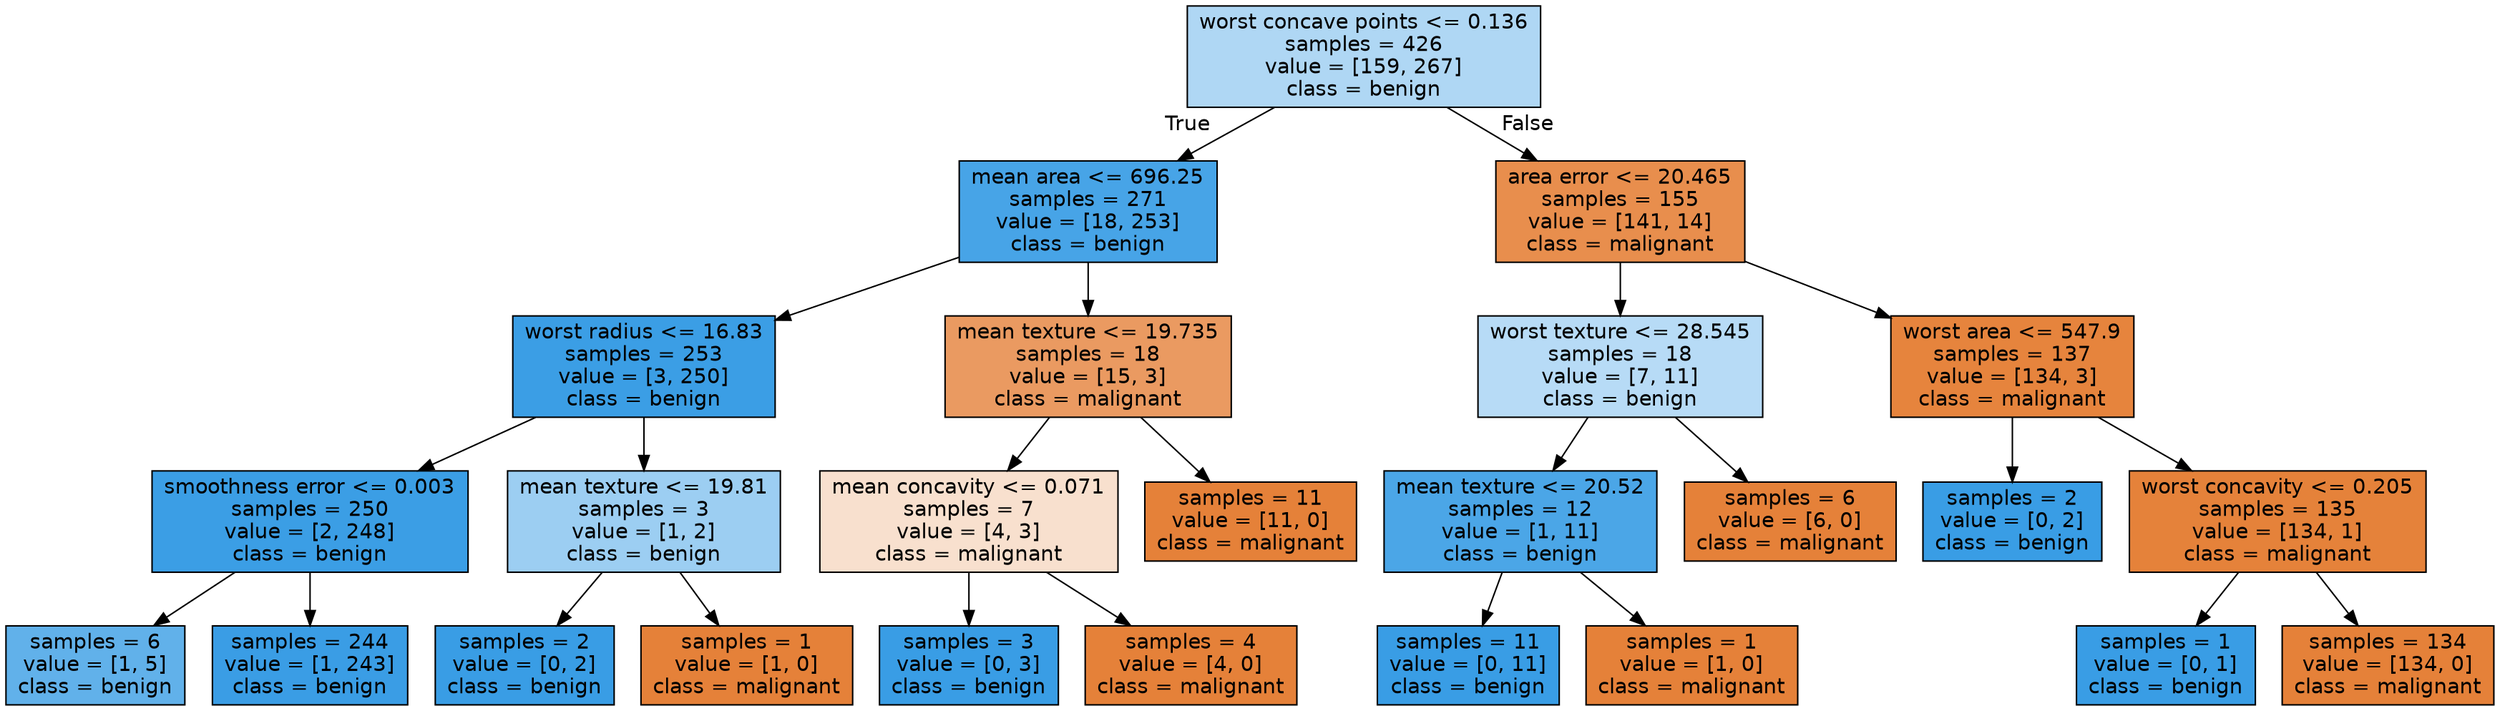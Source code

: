 digraph Tree {
node [shape=box, style="filled", color="black", fontname="helvetica"] ;
edge [fontname="helvetica"] ;
0 [label="worst concave points <= 0.136\nsamples = 426\nvalue = [159, 267]\nclass = benign", fillcolor="#afd7f4"] ;
1 [label="mean area <= 696.25\nsamples = 271\nvalue = [18, 253]\nclass = benign", fillcolor="#47a4e7"] ;
0 -> 1 [labeldistance=2.5, labelangle=45, headlabel="True"] ;
2 [label="worst radius <= 16.83\nsamples = 253\nvalue = [3, 250]\nclass = benign", fillcolor="#3b9ee5"] ;
1 -> 2 ;
3 [label="smoothness error <= 0.003\nsamples = 250\nvalue = [2, 248]\nclass = benign", fillcolor="#3b9ee5"] ;
2 -> 3 ;
4 [label="samples = 6\nvalue = [1, 5]\nclass = benign", fillcolor="#61b1ea"] ;
3 -> 4 ;
5 [label="samples = 244\nvalue = [1, 243]\nclass = benign", fillcolor="#3a9de5"] ;
3 -> 5 ;
6 [label="mean texture <= 19.81\nsamples = 3\nvalue = [1, 2]\nclass = benign", fillcolor="#9ccef2"] ;
2 -> 6 ;
7 [label="samples = 2\nvalue = [0, 2]\nclass = benign", fillcolor="#399de5"] ;
6 -> 7 ;
8 [label="samples = 1\nvalue = [1, 0]\nclass = malignant", fillcolor="#e58139"] ;
6 -> 8 ;
9 [label="mean texture <= 19.735\nsamples = 18\nvalue = [15, 3]\nclass = malignant", fillcolor="#ea9a61"] ;
1 -> 9 ;
10 [label="mean concavity <= 0.071\nsamples = 7\nvalue = [4, 3]\nclass = malignant", fillcolor="#f8e0ce"] ;
9 -> 10 ;
11 [label="samples = 3\nvalue = [0, 3]\nclass = benign", fillcolor="#399de5"] ;
10 -> 11 ;
12 [label="samples = 4\nvalue = [4, 0]\nclass = malignant", fillcolor="#e58139"] ;
10 -> 12 ;
13 [label="samples = 11\nvalue = [11, 0]\nclass = malignant", fillcolor="#e58139"] ;
9 -> 13 ;
14 [label="area error <= 20.465\nsamples = 155\nvalue = [141, 14]\nclass = malignant", fillcolor="#e88e4d"] ;
0 -> 14 [labeldistance=2.5, labelangle=-45, headlabel="False"] ;
15 [label="worst texture <= 28.545\nsamples = 18\nvalue = [7, 11]\nclass = benign", fillcolor="#b7dbf6"] ;
14 -> 15 ;
16 [label="mean texture <= 20.52\nsamples = 12\nvalue = [1, 11]\nclass = benign", fillcolor="#4ba6e7"] ;
15 -> 16 ;
17 [label="samples = 11\nvalue = [0, 11]\nclass = benign", fillcolor="#399de5"] ;
16 -> 17 ;
18 [label="samples = 1\nvalue = [1, 0]\nclass = malignant", fillcolor="#e58139"] ;
16 -> 18 ;
19 [label="samples = 6\nvalue = [6, 0]\nclass = malignant", fillcolor="#e58139"] ;
15 -> 19 ;
20 [label="worst area <= 547.9\nsamples = 137\nvalue = [134, 3]\nclass = malignant", fillcolor="#e6843d"] ;
14 -> 20 ;
21 [label="samples = 2\nvalue = [0, 2]\nclass = benign", fillcolor="#399de5"] ;
20 -> 21 ;
22 [label="worst concavity <= 0.205\nsamples = 135\nvalue = [134, 1]\nclass = malignant", fillcolor="#e5823a"] ;
20 -> 22 ;
23 [label="samples = 1\nvalue = [0, 1]\nclass = benign", fillcolor="#399de5"] ;
22 -> 23 ;
24 [label="samples = 134\nvalue = [134, 0]\nclass = malignant", fillcolor="#e58139"] ;
22 -> 24 ;
}